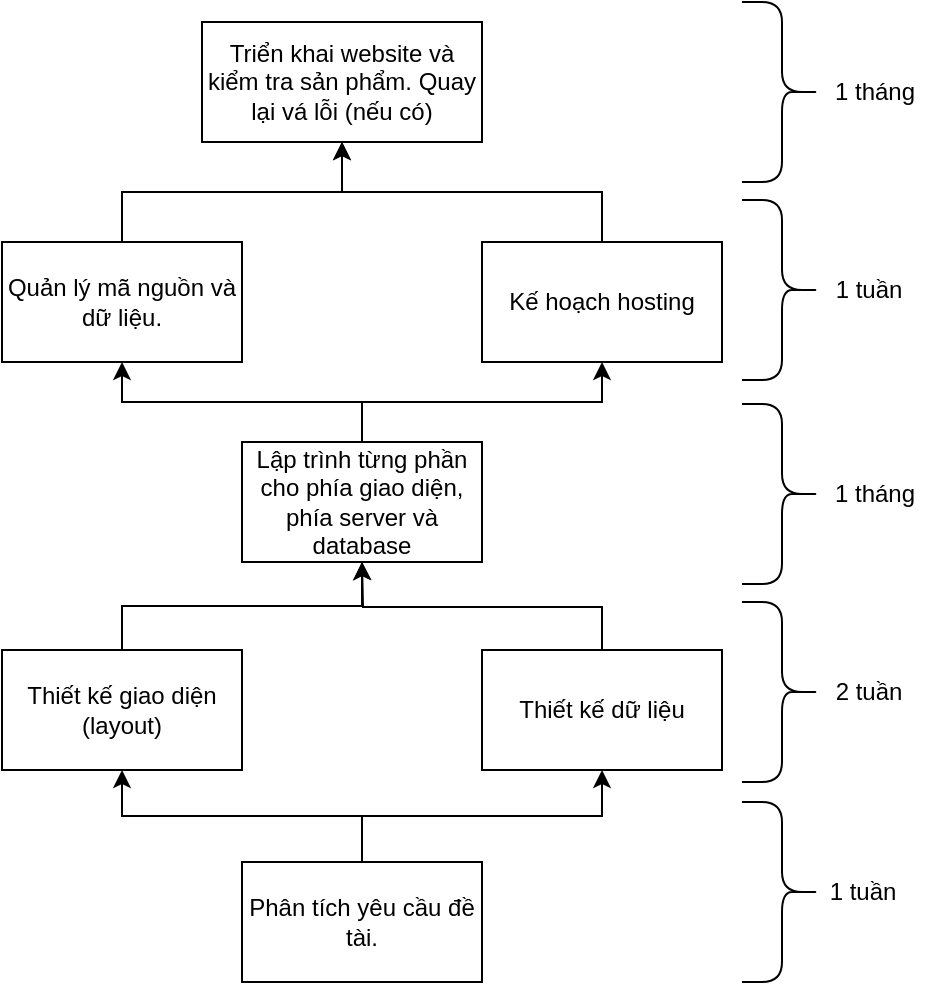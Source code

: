 <mxfile version="22.1.0" type="github">
  <diagram name="Page-1" id="pWn3AuvLCKOLNfko1FJn">
    <mxGraphModel dx="1134" dy="603" grid="1" gridSize="10" guides="1" tooltips="1" connect="1" arrows="1" fold="1" page="1" pageScale="1" pageWidth="850" pageHeight="1100" math="0" shadow="0">
      <root>
        <mxCell id="0" />
        <mxCell id="1" parent="0" />
        <mxCell id="3QuCbYlpGCjm4tsX007t-2" value="Triển khai website và kiểm tra sản phẩm. Quay lại vá lỗi (nếu có)" style="rounded=0;whiteSpace=wrap;html=1;" vertex="1" parent="1">
          <mxGeometry x="180" y="130" width="140" height="60" as="geometry" />
        </mxCell>
        <mxCell id="3QuCbYlpGCjm4tsX007t-16" style="edgeStyle=orthogonalEdgeStyle;rounded=0;orthogonalLoop=1;jettySize=auto;html=1;exitX=0.5;exitY=0;exitDx=0;exitDy=0;entryX=0.5;entryY=1;entryDx=0;entryDy=0;" edge="1" parent="1" source="3QuCbYlpGCjm4tsX007t-3" target="3QuCbYlpGCjm4tsX007t-2">
          <mxGeometry relative="1" as="geometry" />
        </mxCell>
        <mxCell id="3QuCbYlpGCjm4tsX007t-3" value="Quản lý mã nguồn và dữ liệu." style="rounded=0;whiteSpace=wrap;html=1;" vertex="1" parent="1">
          <mxGeometry x="80" y="240" width="120" height="60" as="geometry" />
        </mxCell>
        <mxCell id="3QuCbYlpGCjm4tsX007t-18" style="edgeStyle=orthogonalEdgeStyle;rounded=0;orthogonalLoop=1;jettySize=auto;html=1;entryX=0.5;entryY=1;entryDx=0;entryDy=0;" edge="1" parent="1" source="3QuCbYlpGCjm4tsX007t-4" target="3QuCbYlpGCjm4tsX007t-2">
          <mxGeometry relative="1" as="geometry" />
        </mxCell>
        <mxCell id="3QuCbYlpGCjm4tsX007t-4" value="Kế hoạch hosting" style="rounded=0;whiteSpace=wrap;html=1;" vertex="1" parent="1">
          <mxGeometry x="320" y="240" width="120" height="60" as="geometry" />
        </mxCell>
        <mxCell id="3QuCbYlpGCjm4tsX007t-13" style="edgeStyle=orthogonalEdgeStyle;rounded=0;orthogonalLoop=1;jettySize=auto;html=1;exitX=0.5;exitY=0;exitDx=0;exitDy=0;" edge="1" parent="1" source="3QuCbYlpGCjm4tsX007t-5">
          <mxGeometry relative="1" as="geometry">
            <mxPoint x="260" y="400" as="targetPoint" />
          </mxGeometry>
        </mxCell>
        <mxCell id="3QuCbYlpGCjm4tsX007t-5" value="Thiết kế dữ liệu" style="rounded=0;whiteSpace=wrap;html=1;" vertex="1" parent="1">
          <mxGeometry x="320" y="444" width="120" height="60" as="geometry" />
        </mxCell>
        <mxCell id="3QuCbYlpGCjm4tsX007t-12" style="edgeStyle=orthogonalEdgeStyle;rounded=0;orthogonalLoop=1;jettySize=auto;html=1;exitX=0.5;exitY=0;exitDx=0;exitDy=0;entryX=0.5;entryY=1;entryDx=0;entryDy=0;" edge="1" parent="1" source="3QuCbYlpGCjm4tsX007t-6" target="3QuCbYlpGCjm4tsX007t-7">
          <mxGeometry relative="1" as="geometry" />
        </mxCell>
        <mxCell id="3QuCbYlpGCjm4tsX007t-6" value="Thiết kế giao diện (layout)" style="rounded=0;whiteSpace=wrap;html=1;" vertex="1" parent="1">
          <mxGeometry x="80" y="444" width="120" height="60" as="geometry" />
        </mxCell>
        <mxCell id="3QuCbYlpGCjm4tsX007t-14" style="edgeStyle=orthogonalEdgeStyle;rounded=0;orthogonalLoop=1;jettySize=auto;html=1;exitX=0.5;exitY=0;exitDx=0;exitDy=0;entryX=0.5;entryY=1;entryDx=0;entryDy=0;" edge="1" parent="1" source="3QuCbYlpGCjm4tsX007t-7" target="3QuCbYlpGCjm4tsX007t-4">
          <mxGeometry relative="1" as="geometry" />
        </mxCell>
        <mxCell id="3QuCbYlpGCjm4tsX007t-15" style="edgeStyle=orthogonalEdgeStyle;rounded=0;orthogonalLoop=1;jettySize=auto;html=1;exitX=0.25;exitY=0;exitDx=0;exitDy=0;entryX=0.5;entryY=1;entryDx=0;entryDy=0;" edge="1" parent="1" source="3QuCbYlpGCjm4tsX007t-7" target="3QuCbYlpGCjm4tsX007t-3">
          <mxGeometry relative="1" as="geometry">
            <Array as="points">
              <mxPoint x="260" y="340" />
              <mxPoint x="260" y="320" />
              <mxPoint x="140" y="320" />
            </Array>
          </mxGeometry>
        </mxCell>
        <mxCell id="3QuCbYlpGCjm4tsX007t-7" value="Lập trình từng phần cho phía giao diện, phía server và database" style="rounded=0;whiteSpace=wrap;html=1;" vertex="1" parent="1">
          <mxGeometry x="200" y="340" width="120" height="60" as="geometry" />
        </mxCell>
        <mxCell id="3QuCbYlpGCjm4tsX007t-10" style="edgeStyle=orthogonalEdgeStyle;rounded=0;orthogonalLoop=1;jettySize=auto;html=1;exitX=0.5;exitY=0;exitDx=0;exitDy=0;entryX=0.5;entryY=1;entryDx=0;entryDy=0;" edge="1" parent="1" source="3QuCbYlpGCjm4tsX007t-8" target="3QuCbYlpGCjm4tsX007t-6">
          <mxGeometry relative="1" as="geometry" />
        </mxCell>
        <mxCell id="3QuCbYlpGCjm4tsX007t-11" style="edgeStyle=orthogonalEdgeStyle;rounded=0;orthogonalLoop=1;jettySize=auto;html=1;exitX=0.75;exitY=0;exitDx=0;exitDy=0;entryX=0.5;entryY=1;entryDx=0;entryDy=0;" edge="1" parent="1" source="3QuCbYlpGCjm4tsX007t-8" target="3QuCbYlpGCjm4tsX007t-5">
          <mxGeometry relative="1" as="geometry">
            <Array as="points">
              <mxPoint x="260" y="550" />
              <mxPoint x="260" y="527" />
              <mxPoint x="380" y="527" />
            </Array>
          </mxGeometry>
        </mxCell>
        <mxCell id="3QuCbYlpGCjm4tsX007t-8" value="Phân tích yêu cầu đề tài. " style="rounded=0;whiteSpace=wrap;html=1;" vertex="1" parent="1">
          <mxGeometry x="200" y="550" width="120" height="60" as="geometry" />
        </mxCell>
        <mxCell id="3QuCbYlpGCjm4tsX007t-19" value="" style="shape=curlyBracket;whiteSpace=wrap;html=1;rounded=1;flipH=1;labelPosition=right;verticalLabelPosition=middle;align=left;verticalAlign=middle;" vertex="1" parent="1">
          <mxGeometry x="450" y="520" width="40" height="90" as="geometry" />
        </mxCell>
        <mxCell id="3QuCbYlpGCjm4tsX007t-20" value="" style="shape=curlyBracket;whiteSpace=wrap;html=1;rounded=1;flipH=1;labelPosition=right;verticalLabelPosition=middle;align=left;verticalAlign=middle;" vertex="1" parent="1">
          <mxGeometry x="450" y="420" width="40" height="90" as="geometry" />
        </mxCell>
        <mxCell id="3QuCbYlpGCjm4tsX007t-21" value="" style="shape=curlyBracket;whiteSpace=wrap;html=1;rounded=1;flipH=1;labelPosition=right;verticalLabelPosition=middle;align=left;verticalAlign=middle;" vertex="1" parent="1">
          <mxGeometry x="450" y="321" width="40" height="90" as="geometry" />
        </mxCell>
        <mxCell id="3QuCbYlpGCjm4tsX007t-22" value="" style="shape=curlyBracket;whiteSpace=wrap;html=1;rounded=1;flipH=1;labelPosition=right;verticalLabelPosition=middle;align=left;verticalAlign=middle;" vertex="1" parent="1">
          <mxGeometry x="450" y="219" width="40" height="90" as="geometry" />
        </mxCell>
        <mxCell id="3QuCbYlpGCjm4tsX007t-23" value="" style="shape=curlyBracket;whiteSpace=wrap;html=1;rounded=1;flipH=1;labelPosition=right;verticalLabelPosition=middle;align=left;verticalAlign=middle;" vertex="1" parent="1">
          <mxGeometry x="450" y="120" width="40" height="90" as="geometry" />
        </mxCell>
        <mxCell id="3QuCbYlpGCjm4tsX007t-24" value="1 tuần" style="text;html=1;align=center;verticalAlign=middle;resizable=0;points=[];autosize=1;strokeColor=none;fillColor=none;" vertex="1" parent="1">
          <mxGeometry x="480" y="550" width="60" height="30" as="geometry" />
        </mxCell>
        <mxCell id="3QuCbYlpGCjm4tsX007t-25" value="2 tuần" style="text;html=1;align=center;verticalAlign=middle;resizable=0;points=[];autosize=1;strokeColor=none;fillColor=none;" vertex="1" parent="1">
          <mxGeometry x="483" y="450" width="60" height="30" as="geometry" />
        </mxCell>
        <mxCell id="3QuCbYlpGCjm4tsX007t-26" value="1 tháng" style="text;html=1;align=center;verticalAlign=middle;resizable=0;points=[];autosize=1;strokeColor=none;fillColor=none;" vertex="1" parent="1">
          <mxGeometry x="486" y="351" width="60" height="30" as="geometry" />
        </mxCell>
        <mxCell id="3QuCbYlpGCjm4tsX007t-27" value="1 tuần" style="text;html=1;align=center;verticalAlign=middle;resizable=0;points=[];autosize=1;strokeColor=none;fillColor=none;" vertex="1" parent="1">
          <mxGeometry x="483" y="249" width="60" height="30" as="geometry" />
        </mxCell>
        <mxCell id="3QuCbYlpGCjm4tsX007t-28" value="1 tháng" style="text;html=1;align=center;verticalAlign=middle;resizable=0;points=[];autosize=1;strokeColor=none;fillColor=none;" vertex="1" parent="1">
          <mxGeometry x="486" y="150" width="60" height="30" as="geometry" />
        </mxCell>
      </root>
    </mxGraphModel>
  </diagram>
</mxfile>
